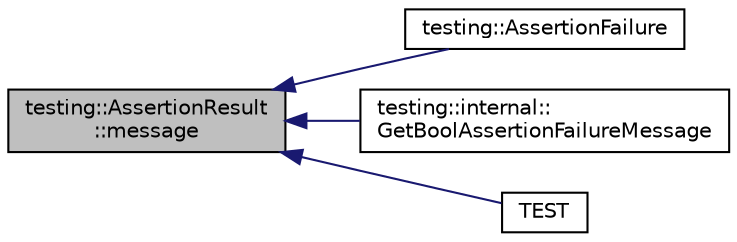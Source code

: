 digraph "testing::AssertionResult::message"
{
  edge [fontname="Helvetica",fontsize="10",labelfontname="Helvetica",labelfontsize="10"];
  node [fontname="Helvetica",fontsize="10",shape=record];
  rankdir="LR";
  Node62 [label="testing::AssertionResult\l::message",height=0.2,width=0.4,color="black", fillcolor="grey75", style="filled", fontcolor="black"];
  Node62 -> Node63 [dir="back",color="midnightblue",fontsize="10",style="solid",fontname="Helvetica"];
  Node63 [label="testing::AssertionFailure",height=0.2,width=0.4,color="black", fillcolor="white", style="filled",URL="$d0/d75/namespacetesting.html#a6bdf82adf159dcda822d75746937ffa9"];
  Node62 -> Node64 [dir="back",color="midnightblue",fontsize="10",style="solid",fontname="Helvetica"];
  Node64 [label="testing::internal::\lGetBoolAssertionFailureMessage",height=0.2,width=0.4,color="black", fillcolor="white", style="filled",URL="$d0/da7/namespacetesting_1_1internal.html#a5fd6e5dc9eb20ab3c3a80e24d89dfac6"];
  Node62 -> Node65 [dir="back",color="midnightblue",fontsize="10",style="solid",fontname="Helvetica"];
  Node65 [label="TEST",height=0.2,width=0.4,color="black", fillcolor="white", style="filled",URL="$df/d01/gtest__unittest_8cc.html#a1f4d6acbaf3df6080caf7e24f05a0be5"];
}
